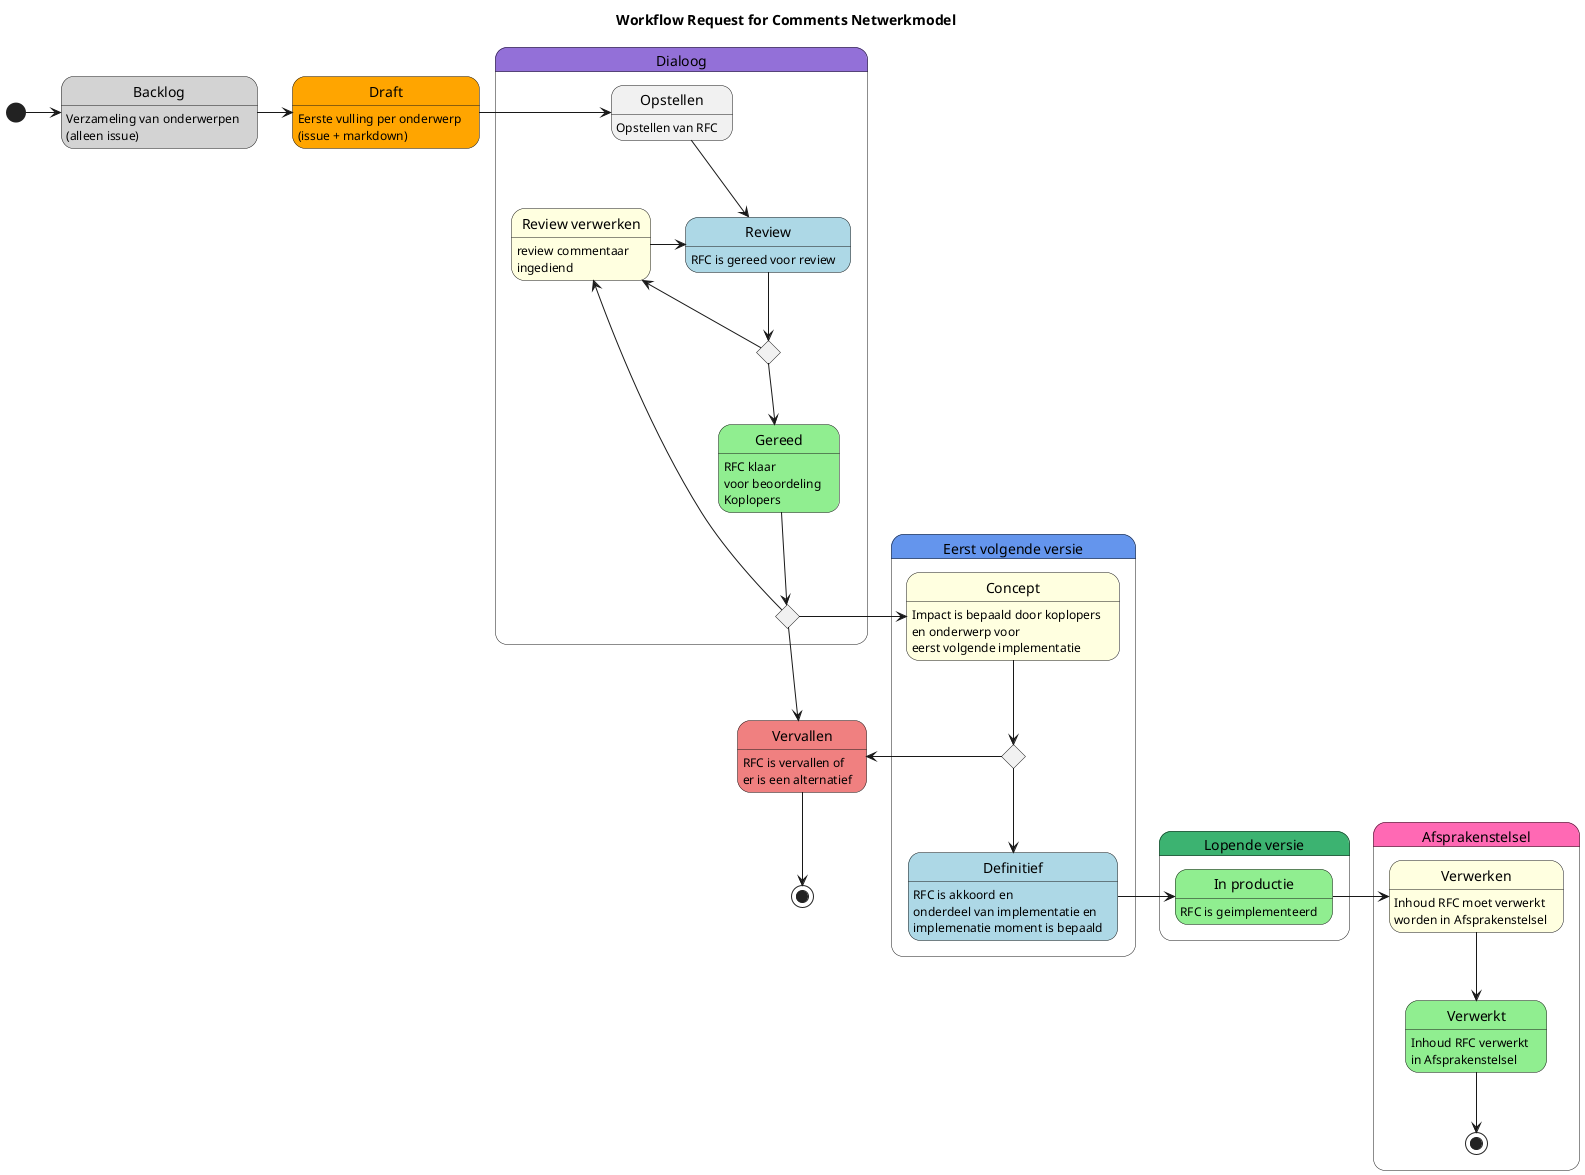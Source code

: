 @startuml Workflow Request for Comments Netwerkmodel
title Workflow Request for Comments Netwerkmodel

state Backlog #LightGray : Verzameling van onderwerpen \n(alleen issue)
state Draft #Orange : Eerste vulling per onderwerp \n(issue + markdown)

 [*] -> Backlog
 Backlog -> Draft 


state Dialoog #MediumPurple {
    state Opstellen : Opstellen van RFC
    state "Review" as tr #LightBlue : RFC is gereed voor review
    state c1 <<choice>>
    state "Review verwerken" as rv #LightYellow :  review commentaar \ningediend
    state Gereed #LightGreen : RFC klaar \nvoor beoordeling \nKoplopers
    state c2 <<choice>>

    Opstellen --> tr
    tr --> c1
    c1 --> rv 
    c1 --> Gereed 
    rv -> tr
    Gereed --> c2
    c2 --> rv 
}

 Draft -> Opstellen

state "Eerst volgende versie" as ev #CornflowerBlue {
    state Concept #LightYellow : Impact is bepaald door koplopers \nen onderwerp voor \neerst volgende implementatie
    state c3 <<choice>>
    state Definitief #LightBlue : RFC is akkoord en \nonderdeel van implementatie en \nimplemenatie moment is bepaald

    Concept --> c3
    c3 --> Definitief
}

 c2 -> Concept

state "Lopende versie" as lv #MediumSeaGreen {
    state "In productie" as ip #LightGreen : RFC is geimplementeerd
}

 Definitief -> ip

state Afsprakenstelsel #HotPink {
    state Verwerken #LightYellow : Inhoud RFC moet verwerkt \nworden in Afsprakenstelsel
    state Verwerkt #LightGreen : Inhoud RFC verwerkt \nin Afsprakenstelsel

    Verwerken --> Verwerkt
    Verwerkt --> [*]
}
 ip -> Verwerken

state Vervallen #LightCoral : RFC is vervallen of \ner is een alternatief

c2 --> Vervallen 
c3 -> Vervallen
Vervallen --> [*]

 

@enduml

